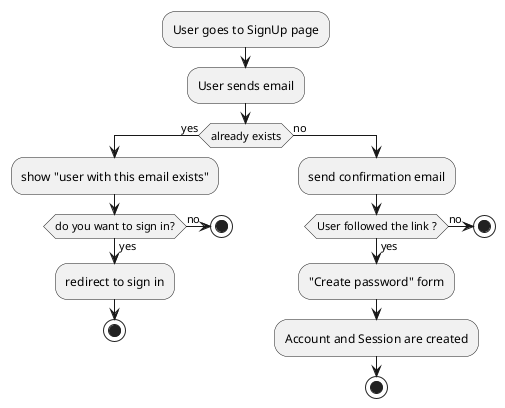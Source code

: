 @startuml

:User goes to SignUp page;
:User sends email;

if (already exists) then (yes)

    :show "user with this email exists";

    if (do you want to sign in?) then (yes)
        :redirect to sign in;
        stop
    else (no)
        stop
    endif

else (no)
    :send confirmation email;
    if (User followed the link ?) then (yes)
        :"Create password" form;
        :Account and Session are created;
        stop
    else (no)
        stop
    endif
endif

@enduml